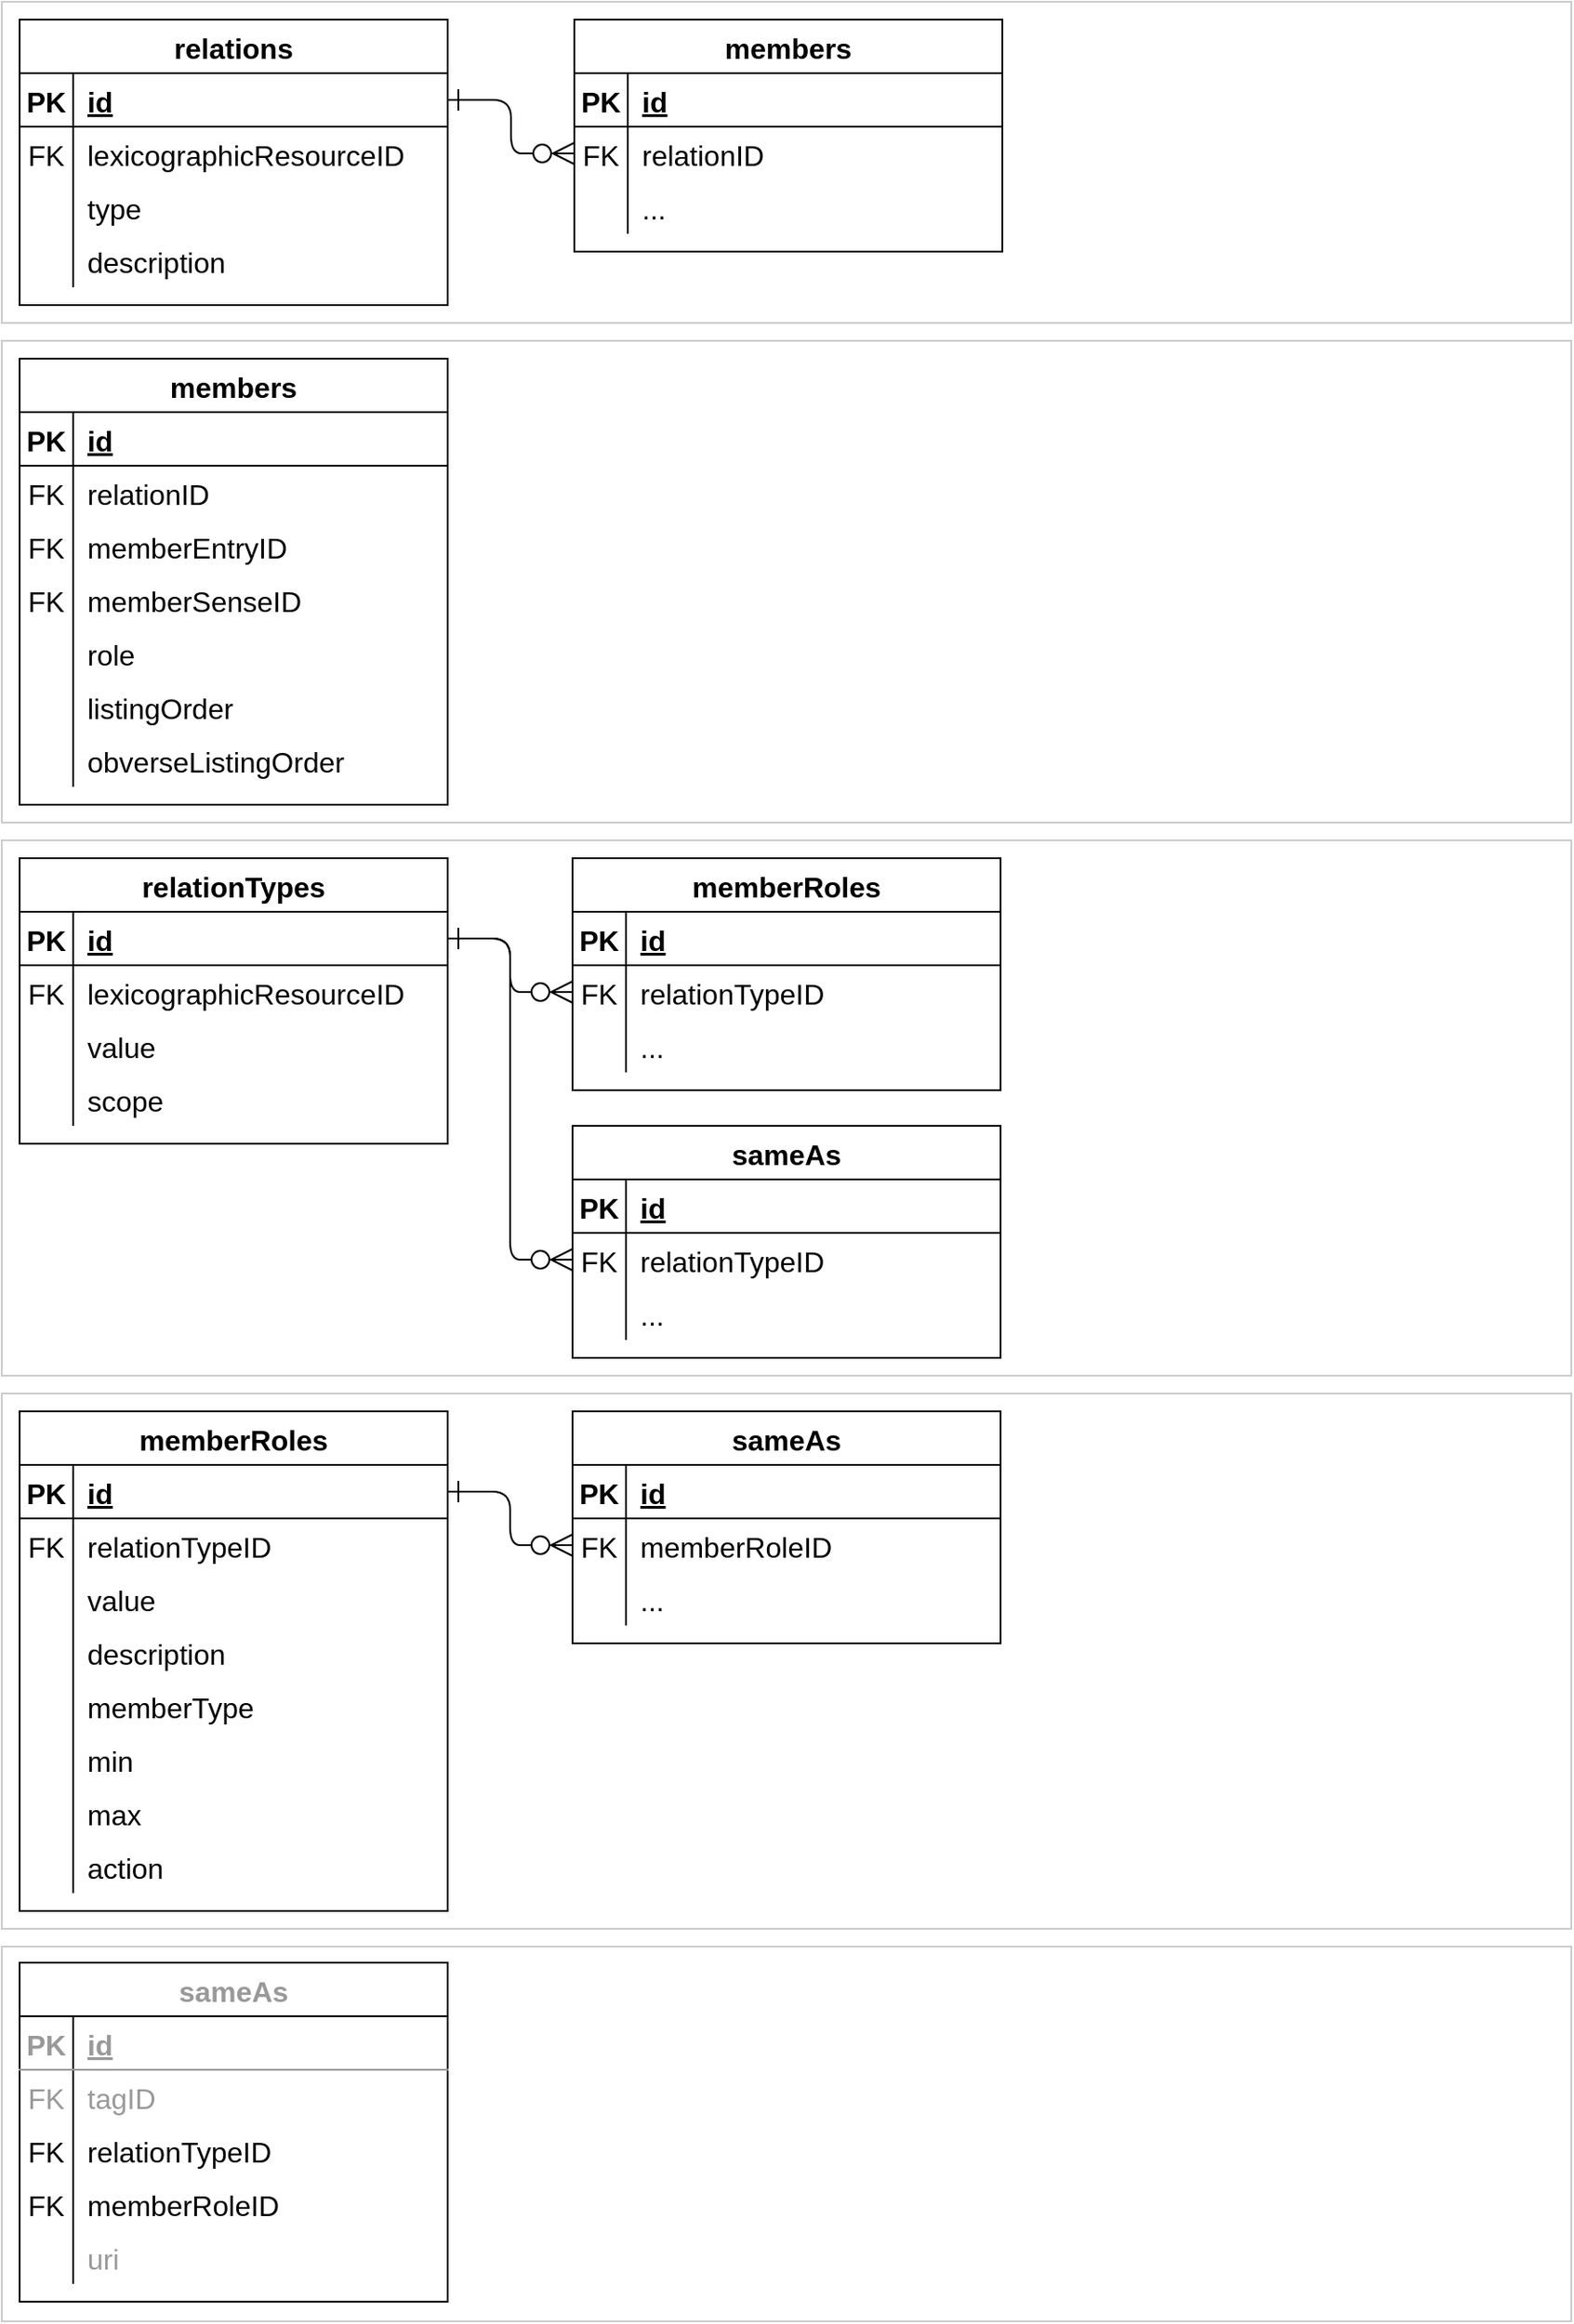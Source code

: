 <mxfile version="20.3.0" type="device"><diagram id="R2lEEEUBdFMjLlhIrx00" name="Page-1"><mxGraphModel dx="1058" dy="698" grid="1" gridSize="10" guides="1" tooltips="1" connect="1" arrows="1" fold="1" page="1" pageScale="1" pageWidth="827" pageHeight="1169" math="0" shadow="0" extFonts="Permanent Marker^https://fonts.googleapis.com/css?family=Permanent+Marker"><root><mxCell id="0"/><mxCell id="1" parent="0"/><mxCell id="nlc2Wqz8aLm0iM620v58-129" value="" style="rounded=0;whiteSpace=wrap;html=1;strokeColor=#CCCCCC;" parent="1" vertex="1"><mxGeometry y="780" width="880" height="300" as="geometry"/></mxCell><mxCell id="nlc2Wqz8aLm0iM620v58-43" value="" style="rounded=0;whiteSpace=wrap;html=1;strokeColor=#CCCCCC;" parent="1" vertex="1"><mxGeometry y="190" width="880" height="270" as="geometry"/></mxCell><mxCell id="d16RYm5XBJFUf1nyqP7g-1" value="" style="rounded=0;whiteSpace=wrap;html=1;strokeColor=#CCCCCC;" parent="1" vertex="1"><mxGeometry width="880" height="180" as="geometry"/></mxCell><mxCell id="hTHMnP9nAUi0awd0FCyP-1" value="relations" style="shape=table;startSize=30;container=1;collapsible=1;childLayout=tableLayout;fixedRows=1;rowLines=0;fontStyle=1;align=center;resizeLast=1;fontSize=16;" parent="1" vertex="1"><mxGeometry x="10" y="10" width="240" height="160" as="geometry"/></mxCell><mxCell id="hTHMnP9nAUi0awd0FCyP-2" value="" style="shape=tableRow;horizontal=0;startSize=0;swimlaneHead=0;swimlaneBody=0;fillColor=none;collapsible=0;dropTarget=0;points=[[0,0.5],[1,0.5]];portConstraint=eastwest;top=0;left=0;right=0;bottom=1;fontSize=16;" parent="hTHMnP9nAUi0awd0FCyP-1" vertex="1"><mxGeometry y="30" width="240" height="30" as="geometry"/></mxCell><mxCell id="hTHMnP9nAUi0awd0FCyP-3" value="PK" style="shape=partialRectangle;connectable=0;fillColor=none;top=0;left=0;bottom=0;right=0;fontStyle=1;overflow=hidden;fontSize=16;" parent="hTHMnP9nAUi0awd0FCyP-2" vertex="1"><mxGeometry width="30" height="30" as="geometry"><mxRectangle width="30" height="30" as="alternateBounds"/></mxGeometry></mxCell><mxCell id="hTHMnP9nAUi0awd0FCyP-4" value="id" style="shape=partialRectangle;connectable=0;fillColor=none;top=0;left=0;bottom=0;right=0;align=left;spacingLeft=6;fontStyle=5;overflow=hidden;fontSize=16;" parent="hTHMnP9nAUi0awd0FCyP-2" vertex="1"><mxGeometry x="30" width="210" height="30" as="geometry"><mxRectangle width="210" height="30" as="alternateBounds"/></mxGeometry></mxCell><mxCell id="hTHMnP9nAUi0awd0FCyP-5" value="" style="shape=tableRow;horizontal=0;startSize=0;swimlaneHead=0;swimlaneBody=0;fillColor=none;collapsible=0;dropTarget=0;points=[[0,0.5],[1,0.5]];portConstraint=eastwest;top=0;left=0;right=0;bottom=0;fontSize=16;" parent="hTHMnP9nAUi0awd0FCyP-1" vertex="1"><mxGeometry y="60" width="240" height="30" as="geometry"/></mxCell><mxCell id="hTHMnP9nAUi0awd0FCyP-6" value="FK" style="shape=partialRectangle;connectable=0;fillColor=none;top=0;left=0;bottom=0;right=0;editable=1;overflow=hidden;fontSize=16;" parent="hTHMnP9nAUi0awd0FCyP-5" vertex="1"><mxGeometry width="30" height="30" as="geometry"><mxRectangle width="30" height="30" as="alternateBounds"/></mxGeometry></mxCell><mxCell id="hTHMnP9nAUi0awd0FCyP-7" value="lexicographicResourceID" style="shape=partialRectangle;connectable=0;fillColor=none;top=0;left=0;bottom=0;right=0;align=left;spacingLeft=6;overflow=hidden;fontSize=16;" parent="hTHMnP9nAUi0awd0FCyP-5" vertex="1"><mxGeometry x="30" width="210" height="30" as="geometry"><mxRectangle width="210" height="30" as="alternateBounds"/></mxGeometry></mxCell><mxCell id="hTHMnP9nAUi0awd0FCyP-8" value="" style="shape=tableRow;horizontal=0;startSize=0;swimlaneHead=0;swimlaneBody=0;fillColor=none;collapsible=0;dropTarget=0;points=[[0,0.5],[1,0.5]];portConstraint=eastwest;top=0;left=0;right=0;bottom=0;fontSize=16;" parent="hTHMnP9nAUi0awd0FCyP-1" vertex="1"><mxGeometry y="90" width="240" height="30" as="geometry"/></mxCell><mxCell id="hTHMnP9nAUi0awd0FCyP-9" value="" style="shape=partialRectangle;connectable=0;fillColor=none;top=0;left=0;bottom=0;right=0;editable=1;overflow=hidden;fontSize=16;" parent="hTHMnP9nAUi0awd0FCyP-8" vertex="1"><mxGeometry width="30" height="30" as="geometry"><mxRectangle width="30" height="30" as="alternateBounds"/></mxGeometry></mxCell><mxCell id="hTHMnP9nAUi0awd0FCyP-10" value="type" style="shape=partialRectangle;connectable=0;fillColor=none;top=0;left=0;bottom=0;right=0;align=left;spacingLeft=6;overflow=hidden;fontSize=16;" parent="hTHMnP9nAUi0awd0FCyP-8" vertex="1"><mxGeometry x="30" width="210" height="30" as="geometry"><mxRectangle width="210" height="30" as="alternateBounds"/></mxGeometry></mxCell><mxCell id="nlc2Wqz8aLm0iM620v58-1" style="shape=tableRow;horizontal=0;startSize=0;swimlaneHead=0;swimlaneBody=0;fillColor=none;collapsible=0;dropTarget=0;points=[[0,0.5],[1,0.5]];portConstraint=eastwest;top=0;left=0;right=0;bottom=0;fontSize=16;" parent="hTHMnP9nAUi0awd0FCyP-1" vertex="1"><mxGeometry y="120" width="240" height="30" as="geometry"/></mxCell><mxCell id="nlc2Wqz8aLm0iM620v58-2" style="shape=partialRectangle;connectable=0;fillColor=none;top=0;left=0;bottom=0;right=0;editable=1;overflow=hidden;fontSize=16;" parent="nlc2Wqz8aLm0iM620v58-1" vertex="1"><mxGeometry width="30" height="30" as="geometry"><mxRectangle width="30" height="30" as="alternateBounds"/></mxGeometry></mxCell><mxCell id="nlc2Wqz8aLm0iM620v58-3" value="description" style="shape=partialRectangle;connectable=0;fillColor=none;top=0;left=0;bottom=0;right=0;align=left;spacingLeft=6;overflow=hidden;fontSize=16;" parent="nlc2Wqz8aLm0iM620v58-1" vertex="1"><mxGeometry x="30" width="210" height="30" as="geometry"><mxRectangle width="210" height="30" as="alternateBounds"/></mxGeometry></mxCell><mxCell id="nlc2Wqz8aLm0iM620v58-4" value="members" style="shape=table;startSize=30;container=1;collapsible=1;childLayout=tableLayout;fixedRows=1;rowLines=0;fontStyle=1;align=center;resizeLast=1;fontSize=16;" parent="1" vertex="1"><mxGeometry x="321" y="10" width="240" height="130" as="geometry"/></mxCell><mxCell id="nlc2Wqz8aLm0iM620v58-5" value="" style="shape=tableRow;horizontal=0;startSize=0;swimlaneHead=0;swimlaneBody=0;fillColor=none;collapsible=0;dropTarget=0;points=[[0,0.5],[1,0.5]];portConstraint=eastwest;top=0;left=0;right=0;bottom=1;fontSize=16;" parent="nlc2Wqz8aLm0iM620v58-4" vertex="1"><mxGeometry y="30" width="240" height="30" as="geometry"/></mxCell><mxCell id="nlc2Wqz8aLm0iM620v58-6" value="PK" style="shape=partialRectangle;connectable=0;fillColor=none;top=0;left=0;bottom=0;right=0;fontStyle=1;overflow=hidden;fontSize=16;" parent="nlc2Wqz8aLm0iM620v58-5" vertex="1"><mxGeometry width="30" height="30" as="geometry"><mxRectangle width="30" height="30" as="alternateBounds"/></mxGeometry></mxCell><mxCell id="nlc2Wqz8aLm0iM620v58-7" value="id" style="shape=partialRectangle;connectable=0;fillColor=none;top=0;left=0;bottom=0;right=0;align=left;spacingLeft=6;fontStyle=5;overflow=hidden;fontSize=16;" parent="nlc2Wqz8aLm0iM620v58-5" vertex="1"><mxGeometry x="30" width="210" height="30" as="geometry"><mxRectangle width="210" height="30" as="alternateBounds"/></mxGeometry></mxCell><mxCell id="nlc2Wqz8aLm0iM620v58-8" value="" style="shape=tableRow;horizontal=0;startSize=0;swimlaneHead=0;swimlaneBody=0;fillColor=none;collapsible=0;dropTarget=0;points=[[0,0.5],[1,0.5]];portConstraint=eastwest;top=0;left=0;right=0;bottom=0;fontSize=16;" parent="nlc2Wqz8aLm0iM620v58-4" vertex="1"><mxGeometry y="60" width="240" height="30" as="geometry"/></mxCell><mxCell id="nlc2Wqz8aLm0iM620v58-9" value="FK" style="shape=partialRectangle;connectable=0;fillColor=none;top=0;left=0;bottom=0;right=0;editable=1;overflow=hidden;fontSize=16;" parent="nlc2Wqz8aLm0iM620v58-8" vertex="1"><mxGeometry width="30" height="30" as="geometry"><mxRectangle width="30" height="30" as="alternateBounds"/></mxGeometry></mxCell><mxCell id="nlc2Wqz8aLm0iM620v58-10" value="relationID" style="shape=partialRectangle;connectable=0;fillColor=none;top=0;left=0;bottom=0;right=0;align=left;spacingLeft=6;overflow=hidden;fontSize=16;" parent="nlc2Wqz8aLm0iM620v58-8" vertex="1"><mxGeometry x="30" width="210" height="30" as="geometry"><mxRectangle width="210" height="30" as="alternateBounds"/></mxGeometry></mxCell><mxCell id="nlc2Wqz8aLm0iM620v58-11" value="" style="shape=tableRow;horizontal=0;startSize=0;swimlaneHead=0;swimlaneBody=0;fillColor=none;collapsible=0;dropTarget=0;points=[[0,0.5],[1,0.5]];portConstraint=eastwest;top=0;left=0;right=0;bottom=0;fontSize=16;" parent="nlc2Wqz8aLm0iM620v58-4" vertex="1"><mxGeometry y="90" width="240" height="30" as="geometry"/></mxCell><mxCell id="nlc2Wqz8aLm0iM620v58-12" value="" style="shape=partialRectangle;connectable=0;fillColor=none;top=0;left=0;bottom=0;right=0;editable=1;overflow=hidden;fontSize=16;" parent="nlc2Wqz8aLm0iM620v58-11" vertex="1"><mxGeometry width="30" height="30" as="geometry"><mxRectangle width="30" height="30" as="alternateBounds"/></mxGeometry></mxCell><mxCell id="nlc2Wqz8aLm0iM620v58-13" value="..." style="shape=partialRectangle;connectable=0;fillColor=none;top=0;left=0;bottom=0;right=0;align=left;spacingLeft=6;overflow=hidden;fontSize=16;" parent="nlc2Wqz8aLm0iM620v58-11" vertex="1"><mxGeometry x="30" width="210" height="30" as="geometry"><mxRectangle width="210" height="30" as="alternateBounds"/></mxGeometry></mxCell><mxCell id="nlc2Wqz8aLm0iM620v58-17" style="edgeStyle=orthogonalEdgeStyle;rounded=1;orthogonalLoop=1;jettySize=auto;html=1;exitX=1;exitY=0.5;exitDx=0;exitDy=0;endArrow=ERzeroToMany;startArrow=ERone;startFill=0;endFill=0;startSize=10;endSize=10;" parent="1" source="hTHMnP9nAUi0awd0FCyP-2" target="nlc2Wqz8aLm0iM620v58-8" edge="1"><mxGeometry relative="1" as="geometry"/></mxCell><mxCell id="nlc2Wqz8aLm0iM620v58-19" value="members" style="shape=table;startSize=30;container=1;collapsible=1;childLayout=tableLayout;fixedRows=1;rowLines=0;fontStyle=1;align=center;resizeLast=1;fontSize=16;" parent="1" vertex="1"><mxGeometry x="10" y="200" width="240" height="250" as="geometry"/></mxCell><mxCell id="nlc2Wqz8aLm0iM620v58-20" value="" style="shape=tableRow;horizontal=0;startSize=0;swimlaneHead=0;swimlaneBody=0;fillColor=none;collapsible=0;dropTarget=0;points=[[0,0.5],[1,0.5]];portConstraint=eastwest;top=0;left=0;right=0;bottom=1;fontSize=16;" parent="nlc2Wqz8aLm0iM620v58-19" vertex="1"><mxGeometry y="30" width="240" height="30" as="geometry"/></mxCell><mxCell id="nlc2Wqz8aLm0iM620v58-21" value="PK" style="shape=partialRectangle;connectable=0;fillColor=none;top=0;left=0;bottom=0;right=0;fontStyle=1;overflow=hidden;fontSize=16;" parent="nlc2Wqz8aLm0iM620v58-20" vertex="1"><mxGeometry width="30" height="30" as="geometry"><mxRectangle width="30" height="30" as="alternateBounds"/></mxGeometry></mxCell><mxCell id="nlc2Wqz8aLm0iM620v58-22" value="id" style="shape=partialRectangle;connectable=0;fillColor=none;top=0;left=0;bottom=0;right=0;align=left;spacingLeft=6;fontStyle=5;overflow=hidden;fontSize=16;" parent="nlc2Wqz8aLm0iM620v58-20" vertex="1"><mxGeometry x="30" width="210" height="30" as="geometry"><mxRectangle width="210" height="30" as="alternateBounds"/></mxGeometry></mxCell><mxCell id="nlc2Wqz8aLm0iM620v58-23" value="" style="shape=tableRow;horizontal=0;startSize=0;swimlaneHead=0;swimlaneBody=0;fillColor=none;collapsible=0;dropTarget=0;points=[[0,0.5],[1,0.5]];portConstraint=eastwest;top=0;left=0;right=0;bottom=0;fontSize=16;" parent="nlc2Wqz8aLm0iM620v58-19" vertex="1"><mxGeometry y="60" width="240" height="30" as="geometry"/></mxCell><mxCell id="nlc2Wqz8aLm0iM620v58-24" value="FK" style="shape=partialRectangle;connectable=0;fillColor=none;top=0;left=0;bottom=0;right=0;editable=1;overflow=hidden;fontSize=16;" parent="nlc2Wqz8aLm0iM620v58-23" vertex="1"><mxGeometry width="30" height="30" as="geometry"><mxRectangle width="30" height="30" as="alternateBounds"/></mxGeometry></mxCell><mxCell id="nlc2Wqz8aLm0iM620v58-25" value="relationID" style="shape=partialRectangle;connectable=0;fillColor=none;top=0;left=0;bottom=0;right=0;align=left;spacingLeft=6;overflow=hidden;fontSize=16;" parent="nlc2Wqz8aLm0iM620v58-23" vertex="1"><mxGeometry x="30" width="210" height="30" as="geometry"><mxRectangle width="210" height="30" as="alternateBounds"/></mxGeometry></mxCell><mxCell id="nlc2Wqz8aLm0iM620v58-26" value="" style="shape=tableRow;horizontal=0;startSize=0;swimlaneHead=0;swimlaneBody=0;fillColor=none;collapsible=0;dropTarget=0;points=[[0,0.5],[1,0.5]];portConstraint=eastwest;top=0;left=0;right=0;bottom=0;fontSize=16;" parent="nlc2Wqz8aLm0iM620v58-19" vertex="1"><mxGeometry y="90" width="240" height="30" as="geometry"/></mxCell><mxCell id="nlc2Wqz8aLm0iM620v58-27" value="FK" style="shape=partialRectangle;connectable=0;fillColor=none;top=0;left=0;bottom=0;right=0;editable=1;overflow=hidden;fontSize=16;" parent="nlc2Wqz8aLm0iM620v58-26" vertex="1"><mxGeometry width="30" height="30" as="geometry"><mxRectangle width="30" height="30" as="alternateBounds"/></mxGeometry></mxCell><mxCell id="nlc2Wqz8aLm0iM620v58-28" value="memberEntryID" style="shape=partialRectangle;connectable=0;fillColor=none;top=0;left=0;bottom=0;right=0;align=left;spacingLeft=6;overflow=hidden;fontSize=16;" parent="nlc2Wqz8aLm0iM620v58-26" vertex="1"><mxGeometry x="30" width="210" height="30" as="geometry"><mxRectangle width="210" height="30" as="alternateBounds"/></mxGeometry></mxCell><mxCell id="nlc2Wqz8aLm0iM620v58-29" style="shape=tableRow;horizontal=0;startSize=0;swimlaneHead=0;swimlaneBody=0;fillColor=none;collapsible=0;dropTarget=0;points=[[0,0.5],[1,0.5]];portConstraint=eastwest;top=0;left=0;right=0;bottom=0;fontSize=16;" parent="nlc2Wqz8aLm0iM620v58-19" vertex="1"><mxGeometry y="120" width="240" height="30" as="geometry"/></mxCell><mxCell id="nlc2Wqz8aLm0iM620v58-30" value="FK" style="shape=partialRectangle;connectable=0;fillColor=none;top=0;left=0;bottom=0;right=0;editable=1;overflow=hidden;fontSize=16;" parent="nlc2Wqz8aLm0iM620v58-29" vertex="1"><mxGeometry width="30" height="30" as="geometry"><mxRectangle width="30" height="30" as="alternateBounds"/></mxGeometry></mxCell><mxCell id="nlc2Wqz8aLm0iM620v58-31" value="memberSenseID" style="shape=partialRectangle;connectable=0;fillColor=none;top=0;left=0;bottom=0;right=0;align=left;spacingLeft=6;overflow=hidden;fontSize=16;" parent="nlc2Wqz8aLm0iM620v58-29" vertex="1"><mxGeometry x="30" width="210" height="30" as="geometry"><mxRectangle width="210" height="30" as="alternateBounds"/></mxGeometry></mxCell><mxCell id="nlc2Wqz8aLm0iM620v58-44" style="shape=tableRow;horizontal=0;startSize=0;swimlaneHead=0;swimlaneBody=0;fillColor=none;collapsible=0;dropTarget=0;points=[[0,0.5],[1,0.5]];portConstraint=eastwest;top=0;left=0;right=0;bottom=0;fontSize=16;" parent="nlc2Wqz8aLm0iM620v58-19" vertex="1"><mxGeometry y="150" width="240" height="30" as="geometry"/></mxCell><mxCell id="nlc2Wqz8aLm0iM620v58-45" style="shape=partialRectangle;connectable=0;fillColor=none;top=0;left=0;bottom=0;right=0;editable=1;overflow=hidden;fontSize=16;" parent="nlc2Wqz8aLm0iM620v58-44" vertex="1"><mxGeometry width="30" height="30" as="geometry"><mxRectangle width="30" height="30" as="alternateBounds"/></mxGeometry></mxCell><mxCell id="nlc2Wqz8aLm0iM620v58-46" value="role" style="shape=partialRectangle;connectable=0;fillColor=none;top=0;left=0;bottom=0;right=0;align=left;spacingLeft=6;overflow=hidden;fontSize=16;" parent="nlc2Wqz8aLm0iM620v58-44" vertex="1"><mxGeometry x="30" width="210" height="30" as="geometry"><mxRectangle width="210" height="30" as="alternateBounds"/></mxGeometry></mxCell><mxCell id="nlc2Wqz8aLm0iM620v58-47" style="shape=tableRow;horizontal=0;startSize=0;swimlaneHead=0;swimlaneBody=0;fillColor=none;collapsible=0;dropTarget=0;points=[[0,0.5],[1,0.5]];portConstraint=eastwest;top=0;left=0;right=0;bottom=0;fontSize=16;" parent="nlc2Wqz8aLm0iM620v58-19" vertex="1"><mxGeometry y="180" width="240" height="30" as="geometry"/></mxCell><mxCell id="nlc2Wqz8aLm0iM620v58-48" style="shape=partialRectangle;connectable=0;fillColor=none;top=0;left=0;bottom=0;right=0;editable=1;overflow=hidden;fontSize=16;" parent="nlc2Wqz8aLm0iM620v58-47" vertex="1"><mxGeometry width="30" height="30" as="geometry"><mxRectangle width="30" height="30" as="alternateBounds"/></mxGeometry></mxCell><mxCell id="nlc2Wqz8aLm0iM620v58-49" value="listingOrder" style="shape=partialRectangle;connectable=0;fillColor=none;top=0;left=0;bottom=0;right=0;align=left;spacingLeft=6;overflow=hidden;fontSize=16;" parent="nlc2Wqz8aLm0iM620v58-47" vertex="1"><mxGeometry x="30" width="210" height="30" as="geometry"><mxRectangle width="210" height="30" as="alternateBounds"/></mxGeometry></mxCell><mxCell id="nlc2Wqz8aLm0iM620v58-50" style="shape=tableRow;horizontal=0;startSize=0;swimlaneHead=0;swimlaneBody=0;fillColor=none;collapsible=0;dropTarget=0;points=[[0,0.5],[1,0.5]];portConstraint=eastwest;top=0;left=0;right=0;bottom=0;fontSize=16;" parent="nlc2Wqz8aLm0iM620v58-19" vertex="1"><mxGeometry y="210" width="240" height="30" as="geometry"/></mxCell><mxCell id="nlc2Wqz8aLm0iM620v58-51" style="shape=partialRectangle;connectable=0;fillColor=none;top=0;left=0;bottom=0;right=0;editable=1;overflow=hidden;fontSize=16;" parent="nlc2Wqz8aLm0iM620v58-50" vertex="1"><mxGeometry width="30" height="30" as="geometry"><mxRectangle width="30" height="30" as="alternateBounds"/></mxGeometry></mxCell><mxCell id="nlc2Wqz8aLm0iM620v58-52" value="obverseListingOrder" style="shape=partialRectangle;connectable=0;fillColor=none;top=0;left=0;bottom=0;right=0;align=left;spacingLeft=6;overflow=hidden;fontSize=16;" parent="nlc2Wqz8aLm0iM620v58-50" vertex="1"><mxGeometry x="30" width="210" height="30" as="geometry"><mxRectangle width="210" height="30" as="alternateBounds"/></mxGeometry></mxCell><mxCell id="nlc2Wqz8aLm0iM620v58-53" value="" style="rounded=0;whiteSpace=wrap;html=1;strokeColor=#CCCCCC;" parent="1" vertex="1"><mxGeometry y="470" width="880" height="300" as="geometry"/></mxCell><mxCell id="nlc2Wqz8aLm0iM620v58-54" value="relationTypes" style="shape=table;startSize=30;container=1;collapsible=1;childLayout=tableLayout;fixedRows=1;rowLines=0;fontStyle=1;align=center;resizeLast=1;fontSize=16;" parent="1" vertex="1"><mxGeometry x="10" y="480" width="240" height="160" as="geometry"/></mxCell><mxCell id="nlc2Wqz8aLm0iM620v58-55" value="" style="shape=tableRow;horizontal=0;startSize=0;swimlaneHead=0;swimlaneBody=0;fillColor=none;collapsible=0;dropTarget=0;points=[[0,0.5],[1,0.5]];portConstraint=eastwest;top=0;left=0;right=0;bottom=1;fontSize=16;" parent="nlc2Wqz8aLm0iM620v58-54" vertex="1"><mxGeometry y="30" width="240" height="30" as="geometry"/></mxCell><mxCell id="nlc2Wqz8aLm0iM620v58-56" value="PK" style="shape=partialRectangle;connectable=0;fillColor=none;top=0;left=0;bottom=0;right=0;fontStyle=1;overflow=hidden;fontSize=16;" parent="nlc2Wqz8aLm0iM620v58-55" vertex="1"><mxGeometry width="30" height="30" as="geometry"><mxRectangle width="30" height="30" as="alternateBounds"/></mxGeometry></mxCell><mxCell id="nlc2Wqz8aLm0iM620v58-57" value="id" style="shape=partialRectangle;connectable=0;fillColor=none;top=0;left=0;bottom=0;right=0;align=left;spacingLeft=6;fontStyle=5;overflow=hidden;fontSize=16;" parent="nlc2Wqz8aLm0iM620v58-55" vertex="1"><mxGeometry x="30" width="210" height="30" as="geometry"><mxRectangle width="210" height="30" as="alternateBounds"/></mxGeometry></mxCell><mxCell id="nlc2Wqz8aLm0iM620v58-58" value="" style="shape=tableRow;horizontal=0;startSize=0;swimlaneHead=0;swimlaneBody=0;fillColor=none;collapsible=0;dropTarget=0;points=[[0,0.5],[1,0.5]];portConstraint=eastwest;top=0;left=0;right=0;bottom=0;fontSize=16;" parent="nlc2Wqz8aLm0iM620v58-54" vertex="1"><mxGeometry y="60" width="240" height="30" as="geometry"/></mxCell><mxCell id="nlc2Wqz8aLm0iM620v58-59" value="FK" style="shape=partialRectangle;connectable=0;fillColor=none;top=0;left=0;bottom=0;right=0;editable=1;overflow=hidden;fontSize=16;" parent="nlc2Wqz8aLm0iM620v58-58" vertex="1"><mxGeometry width="30" height="30" as="geometry"><mxRectangle width="30" height="30" as="alternateBounds"/></mxGeometry></mxCell><mxCell id="nlc2Wqz8aLm0iM620v58-60" value="lexicographicResourceID" style="shape=partialRectangle;connectable=0;fillColor=none;top=0;left=0;bottom=0;right=0;align=left;spacingLeft=6;overflow=hidden;fontSize=16;" parent="nlc2Wqz8aLm0iM620v58-58" vertex="1"><mxGeometry x="30" width="210" height="30" as="geometry"><mxRectangle width="210" height="30" as="alternateBounds"/></mxGeometry></mxCell><mxCell id="nlc2Wqz8aLm0iM620v58-61" value="" style="shape=tableRow;horizontal=0;startSize=0;swimlaneHead=0;swimlaneBody=0;fillColor=none;collapsible=0;dropTarget=0;points=[[0,0.5],[1,0.5]];portConstraint=eastwest;top=0;left=0;right=0;bottom=0;fontSize=16;" parent="nlc2Wqz8aLm0iM620v58-54" vertex="1"><mxGeometry y="90" width="240" height="30" as="geometry"/></mxCell><mxCell id="nlc2Wqz8aLm0iM620v58-62" value="" style="shape=partialRectangle;connectable=0;fillColor=none;top=0;left=0;bottom=0;right=0;editable=1;overflow=hidden;fontSize=16;" parent="nlc2Wqz8aLm0iM620v58-61" vertex="1"><mxGeometry width="30" height="30" as="geometry"><mxRectangle width="30" height="30" as="alternateBounds"/></mxGeometry></mxCell><mxCell id="nlc2Wqz8aLm0iM620v58-63" value="value" style="shape=partialRectangle;connectable=0;fillColor=none;top=0;left=0;bottom=0;right=0;align=left;spacingLeft=6;overflow=hidden;fontSize=16;" parent="nlc2Wqz8aLm0iM620v58-61" vertex="1"><mxGeometry x="30" width="210" height="30" as="geometry"><mxRectangle width="210" height="30" as="alternateBounds"/></mxGeometry></mxCell><mxCell id="nlc2Wqz8aLm0iM620v58-64" style="shape=tableRow;horizontal=0;startSize=0;swimlaneHead=0;swimlaneBody=0;fillColor=none;collapsible=0;dropTarget=0;points=[[0,0.5],[1,0.5]];portConstraint=eastwest;top=0;left=0;right=0;bottom=0;fontSize=16;" parent="nlc2Wqz8aLm0iM620v58-54" vertex="1"><mxGeometry y="120" width="240" height="30" as="geometry"/></mxCell><mxCell id="nlc2Wqz8aLm0iM620v58-65" style="shape=partialRectangle;connectable=0;fillColor=none;top=0;left=0;bottom=0;right=0;editable=1;overflow=hidden;fontSize=16;" parent="nlc2Wqz8aLm0iM620v58-64" vertex="1"><mxGeometry width="30" height="30" as="geometry"><mxRectangle width="30" height="30" as="alternateBounds"/></mxGeometry></mxCell><mxCell id="nlc2Wqz8aLm0iM620v58-66" value="scope" style="shape=partialRectangle;connectable=0;fillColor=none;top=0;left=0;bottom=0;right=0;align=left;spacingLeft=6;overflow=hidden;fontSize=16;" parent="nlc2Wqz8aLm0iM620v58-64" vertex="1"><mxGeometry x="30" width="210" height="30" as="geometry"><mxRectangle width="210" height="30" as="alternateBounds"/></mxGeometry></mxCell><mxCell id="nlc2Wqz8aLm0iM620v58-67" value="memberRoles" style="shape=table;startSize=30;container=1;collapsible=1;childLayout=tableLayout;fixedRows=1;rowLines=0;fontStyle=1;align=center;resizeLast=1;fontSize=16;" parent="1" vertex="1"><mxGeometry x="320" y="480" width="240" height="130" as="geometry"/></mxCell><mxCell id="nlc2Wqz8aLm0iM620v58-68" value="" style="shape=tableRow;horizontal=0;startSize=0;swimlaneHead=0;swimlaneBody=0;fillColor=none;collapsible=0;dropTarget=0;points=[[0,0.5],[1,0.5]];portConstraint=eastwest;top=0;left=0;right=0;bottom=1;fontSize=16;" parent="nlc2Wqz8aLm0iM620v58-67" vertex="1"><mxGeometry y="30" width="240" height="30" as="geometry"/></mxCell><mxCell id="nlc2Wqz8aLm0iM620v58-69" value="PK" style="shape=partialRectangle;connectable=0;fillColor=none;top=0;left=0;bottom=0;right=0;fontStyle=1;overflow=hidden;fontSize=16;" parent="nlc2Wqz8aLm0iM620v58-68" vertex="1"><mxGeometry width="30" height="30" as="geometry"><mxRectangle width="30" height="30" as="alternateBounds"/></mxGeometry></mxCell><mxCell id="nlc2Wqz8aLm0iM620v58-70" value="id" style="shape=partialRectangle;connectable=0;fillColor=none;top=0;left=0;bottom=0;right=0;align=left;spacingLeft=6;fontStyle=5;overflow=hidden;fontSize=16;" parent="nlc2Wqz8aLm0iM620v58-68" vertex="1"><mxGeometry x="30" width="210" height="30" as="geometry"><mxRectangle width="210" height="30" as="alternateBounds"/></mxGeometry></mxCell><mxCell id="nlc2Wqz8aLm0iM620v58-71" value="" style="shape=tableRow;horizontal=0;startSize=0;swimlaneHead=0;swimlaneBody=0;fillColor=none;collapsible=0;dropTarget=0;points=[[0,0.5],[1,0.5]];portConstraint=eastwest;top=0;left=0;right=0;bottom=0;fontSize=16;" parent="nlc2Wqz8aLm0iM620v58-67" vertex="1"><mxGeometry y="60" width="240" height="30" as="geometry"/></mxCell><mxCell id="nlc2Wqz8aLm0iM620v58-72" value="FK" style="shape=partialRectangle;connectable=0;fillColor=none;top=0;left=0;bottom=0;right=0;editable=1;overflow=hidden;fontSize=16;" parent="nlc2Wqz8aLm0iM620v58-71" vertex="1"><mxGeometry width="30" height="30" as="geometry"><mxRectangle width="30" height="30" as="alternateBounds"/></mxGeometry></mxCell><mxCell id="nlc2Wqz8aLm0iM620v58-73" value="relationTypeID" style="shape=partialRectangle;connectable=0;fillColor=none;top=0;left=0;bottom=0;right=0;align=left;spacingLeft=6;overflow=hidden;fontSize=16;" parent="nlc2Wqz8aLm0iM620v58-71" vertex="1"><mxGeometry x="30" width="210" height="30" as="geometry"><mxRectangle width="210" height="30" as="alternateBounds"/></mxGeometry></mxCell><mxCell id="nlc2Wqz8aLm0iM620v58-74" value="" style="shape=tableRow;horizontal=0;startSize=0;swimlaneHead=0;swimlaneBody=0;fillColor=none;collapsible=0;dropTarget=0;points=[[0,0.5],[1,0.5]];portConstraint=eastwest;top=0;left=0;right=0;bottom=0;fontSize=16;" parent="nlc2Wqz8aLm0iM620v58-67" vertex="1"><mxGeometry y="90" width="240" height="30" as="geometry"/></mxCell><mxCell id="nlc2Wqz8aLm0iM620v58-75" value="" style="shape=partialRectangle;connectable=0;fillColor=none;top=0;left=0;bottom=0;right=0;editable=1;overflow=hidden;fontSize=16;" parent="nlc2Wqz8aLm0iM620v58-74" vertex="1"><mxGeometry width="30" height="30" as="geometry"><mxRectangle width="30" height="30" as="alternateBounds"/></mxGeometry></mxCell><mxCell id="nlc2Wqz8aLm0iM620v58-76" value="..." style="shape=partialRectangle;connectable=0;fillColor=none;top=0;left=0;bottom=0;right=0;align=left;spacingLeft=6;overflow=hidden;fontSize=16;" parent="nlc2Wqz8aLm0iM620v58-74" vertex="1"><mxGeometry x="30" width="210" height="30" as="geometry"><mxRectangle width="210" height="30" as="alternateBounds"/></mxGeometry></mxCell><mxCell id="nlc2Wqz8aLm0iM620v58-77" style="edgeStyle=orthogonalEdgeStyle;rounded=1;orthogonalLoop=1;jettySize=auto;html=1;exitX=1;exitY=0.5;exitDx=0;exitDy=0;endArrow=ERzeroToMany;startArrow=ERone;startFill=0;endFill=0;startSize=10;endSize=10;" parent="1" source="nlc2Wqz8aLm0iM620v58-55" target="nlc2Wqz8aLm0iM620v58-71" edge="1"><mxGeometry relative="1" as="geometry"/></mxCell><mxCell id="nlc2Wqz8aLm0iM620v58-78" value="sameAs" style="shape=table;startSize=30;container=1;collapsible=1;childLayout=tableLayout;fixedRows=1;rowLines=0;fontStyle=1;align=center;resizeLast=1;fontSize=16;" parent="1" vertex="1"><mxGeometry x="320" y="630" width="240" height="130" as="geometry"/></mxCell><mxCell id="nlc2Wqz8aLm0iM620v58-79" value="" style="shape=tableRow;horizontal=0;startSize=0;swimlaneHead=0;swimlaneBody=0;fillColor=none;collapsible=0;dropTarget=0;points=[[0,0.5],[1,0.5]];portConstraint=eastwest;top=0;left=0;right=0;bottom=1;fontSize=16;" parent="nlc2Wqz8aLm0iM620v58-78" vertex="1"><mxGeometry y="30" width="240" height="30" as="geometry"/></mxCell><mxCell id="nlc2Wqz8aLm0iM620v58-80" value="PK" style="shape=partialRectangle;connectable=0;fillColor=none;top=0;left=0;bottom=0;right=0;fontStyle=1;overflow=hidden;fontSize=16;" parent="nlc2Wqz8aLm0iM620v58-79" vertex="1"><mxGeometry width="30" height="30" as="geometry"><mxRectangle width="30" height="30" as="alternateBounds"/></mxGeometry></mxCell><mxCell id="nlc2Wqz8aLm0iM620v58-81" value="id" style="shape=partialRectangle;connectable=0;fillColor=none;top=0;left=0;bottom=0;right=0;align=left;spacingLeft=6;fontStyle=5;overflow=hidden;fontSize=16;" parent="nlc2Wqz8aLm0iM620v58-79" vertex="1"><mxGeometry x="30" width="210" height="30" as="geometry"><mxRectangle width="210" height="30" as="alternateBounds"/></mxGeometry></mxCell><mxCell id="nlc2Wqz8aLm0iM620v58-82" value="" style="shape=tableRow;horizontal=0;startSize=0;swimlaneHead=0;swimlaneBody=0;fillColor=none;collapsible=0;dropTarget=0;points=[[0,0.5],[1,0.5]];portConstraint=eastwest;top=0;left=0;right=0;bottom=0;fontSize=16;" parent="nlc2Wqz8aLm0iM620v58-78" vertex="1"><mxGeometry y="60" width="240" height="30" as="geometry"/></mxCell><mxCell id="nlc2Wqz8aLm0iM620v58-83" value="FK" style="shape=partialRectangle;connectable=0;fillColor=none;top=0;left=0;bottom=0;right=0;editable=1;overflow=hidden;fontSize=16;" parent="nlc2Wqz8aLm0iM620v58-82" vertex="1"><mxGeometry width="30" height="30" as="geometry"><mxRectangle width="30" height="30" as="alternateBounds"/></mxGeometry></mxCell><mxCell id="nlc2Wqz8aLm0iM620v58-84" value="relationTypeID" style="shape=partialRectangle;connectable=0;fillColor=none;top=0;left=0;bottom=0;right=0;align=left;spacingLeft=6;overflow=hidden;fontSize=16;" parent="nlc2Wqz8aLm0iM620v58-82" vertex="1"><mxGeometry x="30" width="210" height="30" as="geometry"><mxRectangle width="210" height="30" as="alternateBounds"/></mxGeometry></mxCell><mxCell id="nlc2Wqz8aLm0iM620v58-85" value="" style="shape=tableRow;horizontal=0;startSize=0;swimlaneHead=0;swimlaneBody=0;fillColor=none;collapsible=0;dropTarget=0;points=[[0,0.5],[1,0.5]];portConstraint=eastwest;top=0;left=0;right=0;bottom=0;fontSize=16;" parent="nlc2Wqz8aLm0iM620v58-78" vertex="1"><mxGeometry y="90" width="240" height="30" as="geometry"/></mxCell><mxCell id="nlc2Wqz8aLm0iM620v58-86" value="" style="shape=partialRectangle;connectable=0;fillColor=none;top=0;left=0;bottom=0;right=0;editable=1;overflow=hidden;fontSize=16;" parent="nlc2Wqz8aLm0iM620v58-85" vertex="1"><mxGeometry width="30" height="30" as="geometry"><mxRectangle width="30" height="30" as="alternateBounds"/></mxGeometry></mxCell><mxCell id="nlc2Wqz8aLm0iM620v58-87" value="..." style="shape=partialRectangle;connectable=0;fillColor=none;top=0;left=0;bottom=0;right=0;align=left;spacingLeft=6;overflow=hidden;fontSize=16;" parent="nlc2Wqz8aLm0iM620v58-85" vertex="1"><mxGeometry x="30" width="210" height="30" as="geometry"><mxRectangle width="210" height="30" as="alternateBounds"/></mxGeometry></mxCell><mxCell id="nlc2Wqz8aLm0iM620v58-88" style="edgeStyle=orthogonalEdgeStyle;rounded=1;orthogonalLoop=1;jettySize=auto;html=1;exitX=1;exitY=0.5;exitDx=0;exitDy=0;entryX=0;entryY=0.5;entryDx=0;entryDy=0;endArrow=ERzeroToMany;endFill=0;startArrow=ERone;startFill=0;startSize=10;endSize=10;" parent="1" source="nlc2Wqz8aLm0iM620v58-55" target="nlc2Wqz8aLm0iM620v58-82" edge="1"><mxGeometry relative="1" as="geometry"/></mxCell><mxCell id="nlc2Wqz8aLm0iM620v58-90" value="memberRoles" style="shape=table;startSize=30;container=1;collapsible=1;childLayout=tableLayout;fixedRows=1;rowLines=0;fontStyle=1;align=center;resizeLast=1;fontSize=16;" parent="1" vertex="1"><mxGeometry x="10" y="790" width="240" height="280" as="geometry"/></mxCell><mxCell id="nlc2Wqz8aLm0iM620v58-91" value="" style="shape=tableRow;horizontal=0;startSize=0;swimlaneHead=0;swimlaneBody=0;fillColor=none;collapsible=0;dropTarget=0;points=[[0,0.5],[1,0.5]];portConstraint=eastwest;top=0;left=0;right=0;bottom=1;fontSize=16;" parent="nlc2Wqz8aLm0iM620v58-90" vertex="1"><mxGeometry y="30" width="240" height="30" as="geometry"/></mxCell><mxCell id="nlc2Wqz8aLm0iM620v58-92" value="PK" style="shape=partialRectangle;connectable=0;fillColor=none;top=0;left=0;bottom=0;right=0;fontStyle=1;overflow=hidden;fontSize=16;" parent="nlc2Wqz8aLm0iM620v58-91" vertex="1"><mxGeometry width="30" height="30" as="geometry"><mxRectangle width="30" height="30" as="alternateBounds"/></mxGeometry></mxCell><mxCell id="nlc2Wqz8aLm0iM620v58-93" value="id" style="shape=partialRectangle;connectable=0;fillColor=none;top=0;left=0;bottom=0;right=0;align=left;spacingLeft=6;fontStyle=5;overflow=hidden;fontSize=16;" parent="nlc2Wqz8aLm0iM620v58-91" vertex="1"><mxGeometry x="30" width="210" height="30" as="geometry"><mxRectangle width="210" height="30" as="alternateBounds"/></mxGeometry></mxCell><mxCell id="nlc2Wqz8aLm0iM620v58-94" value="" style="shape=tableRow;horizontal=0;startSize=0;swimlaneHead=0;swimlaneBody=0;fillColor=none;collapsible=0;dropTarget=0;points=[[0,0.5],[1,0.5]];portConstraint=eastwest;top=0;left=0;right=0;bottom=0;fontSize=16;" parent="nlc2Wqz8aLm0iM620v58-90" vertex="1"><mxGeometry y="60" width="240" height="30" as="geometry"/></mxCell><mxCell id="nlc2Wqz8aLm0iM620v58-95" value="FK" style="shape=partialRectangle;connectable=0;fillColor=none;top=0;left=0;bottom=0;right=0;editable=1;overflow=hidden;fontSize=16;" parent="nlc2Wqz8aLm0iM620v58-94" vertex="1"><mxGeometry width="30" height="30" as="geometry"><mxRectangle width="30" height="30" as="alternateBounds"/></mxGeometry></mxCell><mxCell id="nlc2Wqz8aLm0iM620v58-96" value="relationTypeID" style="shape=partialRectangle;connectable=0;fillColor=none;top=0;left=0;bottom=0;right=0;align=left;spacingLeft=6;overflow=hidden;fontSize=16;" parent="nlc2Wqz8aLm0iM620v58-94" vertex="1"><mxGeometry x="30" width="210" height="30" as="geometry"><mxRectangle width="210" height="30" as="alternateBounds"/></mxGeometry></mxCell><mxCell id="nlc2Wqz8aLm0iM620v58-115" style="shape=tableRow;horizontal=0;startSize=0;swimlaneHead=0;swimlaneBody=0;fillColor=none;collapsible=0;dropTarget=0;points=[[0,0.5],[1,0.5]];portConstraint=eastwest;top=0;left=0;right=0;bottom=0;fontSize=16;" parent="nlc2Wqz8aLm0iM620v58-90" vertex="1"><mxGeometry y="90" width="240" height="30" as="geometry"/></mxCell><mxCell id="nlc2Wqz8aLm0iM620v58-116" style="shape=partialRectangle;connectable=0;fillColor=none;top=0;left=0;bottom=0;right=0;editable=1;overflow=hidden;fontSize=16;" parent="nlc2Wqz8aLm0iM620v58-115" vertex="1"><mxGeometry width="30" height="30" as="geometry"><mxRectangle width="30" height="30" as="alternateBounds"/></mxGeometry></mxCell><mxCell id="nlc2Wqz8aLm0iM620v58-117" value="value" style="shape=partialRectangle;connectable=0;fillColor=none;top=0;left=0;bottom=0;right=0;align=left;spacingLeft=6;overflow=hidden;fontSize=16;" parent="nlc2Wqz8aLm0iM620v58-115" vertex="1"><mxGeometry x="30" width="210" height="30" as="geometry"><mxRectangle width="210" height="30" as="alternateBounds"/></mxGeometry></mxCell><mxCell id="nlc2Wqz8aLm0iM620v58-112" style="shape=tableRow;horizontal=0;startSize=0;swimlaneHead=0;swimlaneBody=0;fillColor=none;collapsible=0;dropTarget=0;points=[[0,0.5],[1,0.5]];portConstraint=eastwest;top=0;left=0;right=0;bottom=0;fontSize=16;" parent="nlc2Wqz8aLm0iM620v58-90" vertex="1"><mxGeometry y="120" width="240" height="30" as="geometry"/></mxCell><mxCell id="nlc2Wqz8aLm0iM620v58-113" style="shape=partialRectangle;connectable=0;fillColor=none;top=0;left=0;bottom=0;right=0;editable=1;overflow=hidden;fontSize=16;" parent="nlc2Wqz8aLm0iM620v58-112" vertex="1"><mxGeometry width="30" height="30" as="geometry"><mxRectangle width="30" height="30" as="alternateBounds"/></mxGeometry></mxCell><mxCell id="nlc2Wqz8aLm0iM620v58-114" value="description" style="shape=partialRectangle;connectable=0;fillColor=none;top=0;left=0;bottom=0;right=0;align=left;spacingLeft=6;overflow=hidden;fontSize=16;" parent="nlc2Wqz8aLm0iM620v58-112" vertex="1"><mxGeometry x="30" width="210" height="30" as="geometry"><mxRectangle width="210" height="30" as="alternateBounds"/></mxGeometry></mxCell><mxCell id="nlc2Wqz8aLm0iM620v58-109" style="shape=tableRow;horizontal=0;startSize=0;swimlaneHead=0;swimlaneBody=0;fillColor=none;collapsible=0;dropTarget=0;points=[[0,0.5],[1,0.5]];portConstraint=eastwest;top=0;left=0;right=0;bottom=0;fontSize=16;" parent="nlc2Wqz8aLm0iM620v58-90" vertex="1"><mxGeometry y="150" width="240" height="30" as="geometry"/></mxCell><mxCell id="nlc2Wqz8aLm0iM620v58-110" style="shape=partialRectangle;connectable=0;fillColor=none;top=0;left=0;bottom=0;right=0;editable=1;overflow=hidden;fontSize=16;" parent="nlc2Wqz8aLm0iM620v58-109" vertex="1"><mxGeometry width="30" height="30" as="geometry"><mxRectangle width="30" height="30" as="alternateBounds"/></mxGeometry></mxCell><mxCell id="nlc2Wqz8aLm0iM620v58-111" value="memberType" style="shape=partialRectangle;connectable=0;fillColor=none;top=0;left=0;bottom=0;right=0;align=left;spacingLeft=6;overflow=hidden;fontSize=16;" parent="nlc2Wqz8aLm0iM620v58-109" vertex="1"><mxGeometry x="30" width="210" height="30" as="geometry"><mxRectangle width="210" height="30" as="alternateBounds"/></mxGeometry></mxCell><mxCell id="nlc2Wqz8aLm0iM620v58-106" style="shape=tableRow;horizontal=0;startSize=0;swimlaneHead=0;swimlaneBody=0;fillColor=none;collapsible=0;dropTarget=0;points=[[0,0.5],[1,0.5]];portConstraint=eastwest;top=0;left=0;right=0;bottom=0;fontSize=16;" parent="nlc2Wqz8aLm0iM620v58-90" vertex="1"><mxGeometry y="180" width="240" height="30" as="geometry"/></mxCell><mxCell id="nlc2Wqz8aLm0iM620v58-107" style="shape=partialRectangle;connectable=0;fillColor=none;top=0;left=0;bottom=0;right=0;editable=1;overflow=hidden;fontSize=16;" parent="nlc2Wqz8aLm0iM620v58-106" vertex="1"><mxGeometry width="30" height="30" as="geometry"><mxRectangle width="30" height="30" as="alternateBounds"/></mxGeometry></mxCell><mxCell id="nlc2Wqz8aLm0iM620v58-108" value="min" style="shape=partialRectangle;connectable=0;fillColor=none;top=0;left=0;bottom=0;right=0;align=left;spacingLeft=6;overflow=hidden;fontSize=16;" parent="nlc2Wqz8aLm0iM620v58-106" vertex="1"><mxGeometry x="30" width="210" height="30" as="geometry"><mxRectangle width="210" height="30" as="alternateBounds"/></mxGeometry></mxCell><mxCell id="nlc2Wqz8aLm0iM620v58-103" style="shape=tableRow;horizontal=0;startSize=0;swimlaneHead=0;swimlaneBody=0;fillColor=none;collapsible=0;dropTarget=0;points=[[0,0.5],[1,0.5]];portConstraint=eastwest;top=0;left=0;right=0;bottom=0;fontSize=16;" parent="nlc2Wqz8aLm0iM620v58-90" vertex="1"><mxGeometry y="210" width="240" height="30" as="geometry"/></mxCell><mxCell id="nlc2Wqz8aLm0iM620v58-104" style="shape=partialRectangle;connectable=0;fillColor=none;top=0;left=0;bottom=0;right=0;editable=1;overflow=hidden;fontSize=16;" parent="nlc2Wqz8aLm0iM620v58-103" vertex="1"><mxGeometry width="30" height="30" as="geometry"><mxRectangle width="30" height="30" as="alternateBounds"/></mxGeometry></mxCell><mxCell id="nlc2Wqz8aLm0iM620v58-105" value="max" style="shape=partialRectangle;connectable=0;fillColor=none;top=0;left=0;bottom=0;right=0;align=left;spacingLeft=6;overflow=hidden;fontSize=16;" parent="nlc2Wqz8aLm0iM620v58-103" vertex="1"><mxGeometry x="30" width="210" height="30" as="geometry"><mxRectangle width="210" height="30" as="alternateBounds"/></mxGeometry></mxCell><mxCell id="nlc2Wqz8aLm0iM620v58-100" style="shape=tableRow;horizontal=0;startSize=0;swimlaneHead=0;swimlaneBody=0;fillColor=none;collapsible=0;dropTarget=0;points=[[0,0.5],[1,0.5]];portConstraint=eastwest;top=0;left=0;right=0;bottom=0;fontSize=16;" parent="nlc2Wqz8aLm0iM620v58-90" vertex="1"><mxGeometry y="240" width="240" height="30" as="geometry"/></mxCell><mxCell id="nlc2Wqz8aLm0iM620v58-101" style="shape=partialRectangle;connectable=0;fillColor=none;top=0;left=0;bottom=0;right=0;editable=1;overflow=hidden;fontSize=16;" parent="nlc2Wqz8aLm0iM620v58-100" vertex="1"><mxGeometry width="30" height="30" as="geometry"><mxRectangle width="30" height="30" as="alternateBounds"/></mxGeometry></mxCell><mxCell id="nlc2Wqz8aLm0iM620v58-102" value="action" style="shape=partialRectangle;connectable=0;fillColor=none;top=0;left=0;bottom=0;right=0;align=left;spacingLeft=6;overflow=hidden;fontSize=16;" parent="nlc2Wqz8aLm0iM620v58-100" vertex="1"><mxGeometry x="30" width="210" height="30" as="geometry"><mxRectangle width="210" height="30" as="alternateBounds"/></mxGeometry></mxCell><mxCell id="nlc2Wqz8aLm0iM620v58-118" value="sameAs" style="shape=table;startSize=30;container=1;collapsible=1;childLayout=tableLayout;fixedRows=1;rowLines=0;fontStyle=1;align=center;resizeLast=1;fontSize=16;" parent="1" vertex="1"><mxGeometry x="320" y="790" width="240" height="130" as="geometry"/></mxCell><mxCell id="nlc2Wqz8aLm0iM620v58-119" value="" style="shape=tableRow;horizontal=0;startSize=0;swimlaneHead=0;swimlaneBody=0;fillColor=none;collapsible=0;dropTarget=0;points=[[0,0.5],[1,0.5]];portConstraint=eastwest;top=0;left=0;right=0;bottom=1;fontSize=16;" parent="nlc2Wqz8aLm0iM620v58-118" vertex="1"><mxGeometry y="30" width="240" height="30" as="geometry"/></mxCell><mxCell id="nlc2Wqz8aLm0iM620v58-120" value="PK" style="shape=partialRectangle;connectable=0;fillColor=none;top=0;left=0;bottom=0;right=0;fontStyle=1;overflow=hidden;fontSize=16;" parent="nlc2Wqz8aLm0iM620v58-119" vertex="1"><mxGeometry width="30" height="30" as="geometry"><mxRectangle width="30" height="30" as="alternateBounds"/></mxGeometry></mxCell><mxCell id="nlc2Wqz8aLm0iM620v58-121" value="id" style="shape=partialRectangle;connectable=0;fillColor=none;top=0;left=0;bottom=0;right=0;align=left;spacingLeft=6;fontStyle=5;overflow=hidden;fontSize=16;" parent="nlc2Wqz8aLm0iM620v58-119" vertex="1"><mxGeometry x="30" width="210" height="30" as="geometry"><mxRectangle width="210" height="30" as="alternateBounds"/></mxGeometry></mxCell><mxCell id="nlc2Wqz8aLm0iM620v58-122" value="" style="shape=tableRow;horizontal=0;startSize=0;swimlaneHead=0;swimlaneBody=0;fillColor=none;collapsible=0;dropTarget=0;points=[[0,0.5],[1,0.5]];portConstraint=eastwest;top=0;left=0;right=0;bottom=0;fontSize=16;" parent="nlc2Wqz8aLm0iM620v58-118" vertex="1"><mxGeometry y="60" width="240" height="30" as="geometry"/></mxCell><mxCell id="nlc2Wqz8aLm0iM620v58-123" value="FK" style="shape=partialRectangle;connectable=0;fillColor=none;top=0;left=0;bottom=0;right=0;editable=1;overflow=hidden;fontSize=16;" parent="nlc2Wqz8aLm0iM620v58-122" vertex="1"><mxGeometry width="30" height="30" as="geometry"><mxRectangle width="30" height="30" as="alternateBounds"/></mxGeometry></mxCell><mxCell id="nlc2Wqz8aLm0iM620v58-124" value="memberRoleID" style="shape=partialRectangle;connectable=0;fillColor=none;top=0;left=0;bottom=0;right=0;align=left;spacingLeft=6;overflow=hidden;fontSize=16;" parent="nlc2Wqz8aLm0iM620v58-122" vertex="1"><mxGeometry x="30" width="210" height="30" as="geometry"><mxRectangle width="210" height="30" as="alternateBounds"/></mxGeometry></mxCell><mxCell id="nlc2Wqz8aLm0iM620v58-125" value="" style="shape=tableRow;horizontal=0;startSize=0;swimlaneHead=0;swimlaneBody=0;fillColor=none;collapsible=0;dropTarget=0;points=[[0,0.5],[1,0.5]];portConstraint=eastwest;top=0;left=0;right=0;bottom=0;fontSize=16;" parent="nlc2Wqz8aLm0iM620v58-118" vertex="1"><mxGeometry y="90" width="240" height="30" as="geometry"/></mxCell><mxCell id="nlc2Wqz8aLm0iM620v58-126" value="" style="shape=partialRectangle;connectable=0;fillColor=none;top=0;left=0;bottom=0;right=0;editable=1;overflow=hidden;fontSize=16;" parent="nlc2Wqz8aLm0iM620v58-125" vertex="1"><mxGeometry width="30" height="30" as="geometry"><mxRectangle width="30" height="30" as="alternateBounds"/></mxGeometry></mxCell><mxCell id="nlc2Wqz8aLm0iM620v58-127" value="..." style="shape=partialRectangle;connectable=0;fillColor=none;top=0;left=0;bottom=0;right=0;align=left;spacingLeft=6;overflow=hidden;fontSize=16;" parent="nlc2Wqz8aLm0iM620v58-125" vertex="1"><mxGeometry x="30" width="210" height="30" as="geometry"><mxRectangle width="210" height="30" as="alternateBounds"/></mxGeometry></mxCell><mxCell id="nlc2Wqz8aLm0iM620v58-128" style="edgeStyle=orthogonalEdgeStyle;rounded=1;orthogonalLoop=1;jettySize=auto;html=1;exitX=1;exitY=0.5;exitDx=0;exitDy=0;entryX=0;entryY=0.5;entryDx=0;entryDy=0;endArrow=ERzeroToMany;endFill=0;startArrow=ERone;startFill=0;startSize=10;endSize=10;" parent="1" source="nlc2Wqz8aLm0iM620v58-91" target="nlc2Wqz8aLm0iM620v58-122" edge="1"><mxGeometry relative="1" as="geometry"/></mxCell><mxCell id="nlc2Wqz8aLm0iM620v58-130" value="" style="rounded=0;whiteSpace=wrap;html=1;strokeColor=#CCCCCC;" parent="1" vertex="1"><mxGeometry y="1090" width="880" height="210" as="geometry"/></mxCell><mxCell id="nlc2Wqz8aLm0iM620v58-131" value="sameAs" style="shape=table;startSize=30;container=1;collapsible=1;childLayout=tableLayout;fixedRows=1;rowLines=0;fontStyle=1;align=center;resizeLast=1;fontSize=16;fontColor=#999999;" parent="1" vertex="1"><mxGeometry x="10" y="1099" width="240" height="190" as="geometry"><mxRectangle x="400" y="480" width="90" height="30" as="alternateBounds"/></mxGeometry></mxCell><mxCell id="nlc2Wqz8aLm0iM620v58-132" value="" style="shape=tableRow;horizontal=0;startSize=0;swimlaneHead=0;swimlaneBody=0;fillColor=none;collapsible=0;dropTarget=0;points=[[0,0.5],[1,0.5]];portConstraint=eastwest;top=0;left=0;right=0;bottom=1;fontSize=16;strokeColor=#999999;fontColor=#999999;" parent="nlc2Wqz8aLm0iM620v58-131" vertex="1"><mxGeometry y="30" width="240" height="30" as="geometry"/></mxCell><mxCell id="nlc2Wqz8aLm0iM620v58-133" value="PK" style="shape=partialRectangle;connectable=0;fillColor=none;top=0;left=0;bottom=0;right=0;fontStyle=1;overflow=hidden;fontSize=16;strokeColor=#999999;fontColor=#999999;" parent="nlc2Wqz8aLm0iM620v58-132" vertex="1"><mxGeometry width="30" height="30" as="geometry"><mxRectangle width="30" height="30" as="alternateBounds"/></mxGeometry></mxCell><mxCell id="nlc2Wqz8aLm0iM620v58-134" value="id" style="shape=partialRectangle;connectable=0;fillColor=none;top=0;left=0;bottom=0;right=0;align=left;spacingLeft=6;fontStyle=5;overflow=hidden;fontSize=16;strokeColor=#999999;fontColor=#999999;" parent="nlc2Wqz8aLm0iM620v58-132" vertex="1"><mxGeometry x="30" width="210" height="30" as="geometry"><mxRectangle width="210" height="30" as="alternateBounds"/></mxGeometry></mxCell><mxCell id="nlc2Wqz8aLm0iM620v58-135" value="" style="shape=tableRow;horizontal=0;startSize=0;swimlaneHead=0;swimlaneBody=0;fillColor=none;collapsible=0;dropTarget=0;points=[[0,0.5],[1,0.5]];portConstraint=eastwest;top=0;left=0;right=0;bottom=0;fontSize=16;strokeColor=#999999;fontColor=#999999;" parent="nlc2Wqz8aLm0iM620v58-131" vertex="1"><mxGeometry y="60" width="240" height="30" as="geometry"/></mxCell><mxCell id="nlc2Wqz8aLm0iM620v58-136" value="FK" style="shape=partialRectangle;connectable=0;fillColor=none;top=0;left=0;bottom=0;right=0;editable=1;overflow=hidden;fontSize=16;strokeColor=#999999;fontColor=#999999;" parent="nlc2Wqz8aLm0iM620v58-135" vertex="1"><mxGeometry width="30" height="30" as="geometry"><mxRectangle width="30" height="30" as="alternateBounds"/></mxGeometry></mxCell><mxCell id="nlc2Wqz8aLm0iM620v58-137" value="tagID" style="shape=partialRectangle;connectable=0;fillColor=none;top=0;left=0;bottom=0;right=0;align=left;spacingLeft=6;overflow=hidden;fontSize=16;strokeColor=#999999;fontColor=#999999;" parent="nlc2Wqz8aLm0iM620v58-135" vertex="1"><mxGeometry x="30" width="210" height="30" as="geometry"><mxRectangle width="210" height="30" as="alternateBounds"/></mxGeometry></mxCell><mxCell id="nlc2Wqz8aLm0iM620v58-144" style="shape=tableRow;horizontal=0;startSize=0;swimlaneHead=0;swimlaneBody=0;fillColor=none;collapsible=0;dropTarget=0;points=[[0,0.5],[1,0.5]];portConstraint=eastwest;top=0;left=0;right=0;bottom=0;fontSize=16;" parent="nlc2Wqz8aLm0iM620v58-131" vertex="1"><mxGeometry y="90" width="240" height="30" as="geometry"/></mxCell><mxCell id="nlc2Wqz8aLm0iM620v58-145" value="FK" style="shape=partialRectangle;connectable=0;fillColor=none;top=0;left=0;bottom=0;right=0;editable=1;overflow=hidden;fontSize=16;" parent="nlc2Wqz8aLm0iM620v58-144" vertex="1"><mxGeometry width="30" height="30" as="geometry"><mxRectangle width="30" height="30" as="alternateBounds"/></mxGeometry></mxCell><mxCell id="nlc2Wqz8aLm0iM620v58-146" value="relationTypeID" style="shape=partialRectangle;connectable=0;fillColor=none;top=0;left=0;bottom=0;right=0;align=left;spacingLeft=6;overflow=hidden;fontSize=16;" parent="nlc2Wqz8aLm0iM620v58-144" vertex="1"><mxGeometry x="30" width="210" height="30" as="geometry"><mxRectangle width="210" height="30" as="alternateBounds"/></mxGeometry></mxCell><mxCell id="nlc2Wqz8aLm0iM620v58-141" style="shape=tableRow;horizontal=0;startSize=0;swimlaneHead=0;swimlaneBody=0;fillColor=none;collapsible=0;dropTarget=0;points=[[0,0.5],[1,0.5]];portConstraint=eastwest;top=0;left=0;right=0;bottom=0;fontSize=16;fontColor=#000000;" parent="nlc2Wqz8aLm0iM620v58-131" vertex="1"><mxGeometry y="120" width="240" height="30" as="geometry"/></mxCell><mxCell id="nlc2Wqz8aLm0iM620v58-142" value="FK" style="shape=partialRectangle;connectable=0;fillColor=none;top=0;left=0;bottom=0;right=0;editable=1;overflow=hidden;fontSize=16;fontColor=#000000;" parent="nlc2Wqz8aLm0iM620v58-141" vertex="1"><mxGeometry width="30" height="30" as="geometry"><mxRectangle width="30" height="30" as="alternateBounds"/></mxGeometry></mxCell><mxCell id="nlc2Wqz8aLm0iM620v58-143" value="memberRoleID" style="shape=partialRectangle;connectable=0;fillColor=none;top=0;left=0;bottom=0;right=0;align=left;spacingLeft=6;overflow=hidden;fontSize=16;fontColor=#000000;" parent="nlc2Wqz8aLm0iM620v58-141" vertex="1"><mxGeometry x="30" width="210" height="30" as="geometry"><mxRectangle width="210" height="30" as="alternateBounds"/></mxGeometry></mxCell><mxCell id="nlc2Wqz8aLm0iM620v58-138" value="" style="shape=tableRow;horizontal=0;startSize=0;swimlaneHead=0;swimlaneBody=0;fillColor=none;collapsible=0;dropTarget=0;points=[[0,0.5],[1,0.5]];portConstraint=eastwest;top=0;left=0;right=0;bottom=0;fontSize=16;strokeColor=#999999;fontColor=#999999;" parent="nlc2Wqz8aLm0iM620v58-131" vertex="1"><mxGeometry y="150" width="240" height="30" as="geometry"/></mxCell><mxCell id="nlc2Wqz8aLm0iM620v58-139" value="" style="shape=partialRectangle;connectable=0;fillColor=none;top=0;left=0;bottom=0;right=0;editable=1;overflow=hidden;fontSize=16;strokeColor=#999999;fontColor=#999999;" parent="nlc2Wqz8aLm0iM620v58-138" vertex="1"><mxGeometry width="30" height="30" as="geometry"><mxRectangle width="30" height="30" as="alternateBounds"/></mxGeometry></mxCell><mxCell id="nlc2Wqz8aLm0iM620v58-140" value="uri" style="shape=partialRectangle;connectable=0;fillColor=none;top=0;left=0;bottom=0;right=0;align=left;spacingLeft=6;overflow=hidden;fontSize=16;strokeColor=#999999;fontColor=#999999;" parent="nlc2Wqz8aLm0iM620v58-138" vertex="1"><mxGeometry x="30" width="210" height="30" as="geometry"><mxRectangle width="210" height="30" as="alternateBounds"/></mxGeometry></mxCell></root></mxGraphModel></diagram></mxfile>